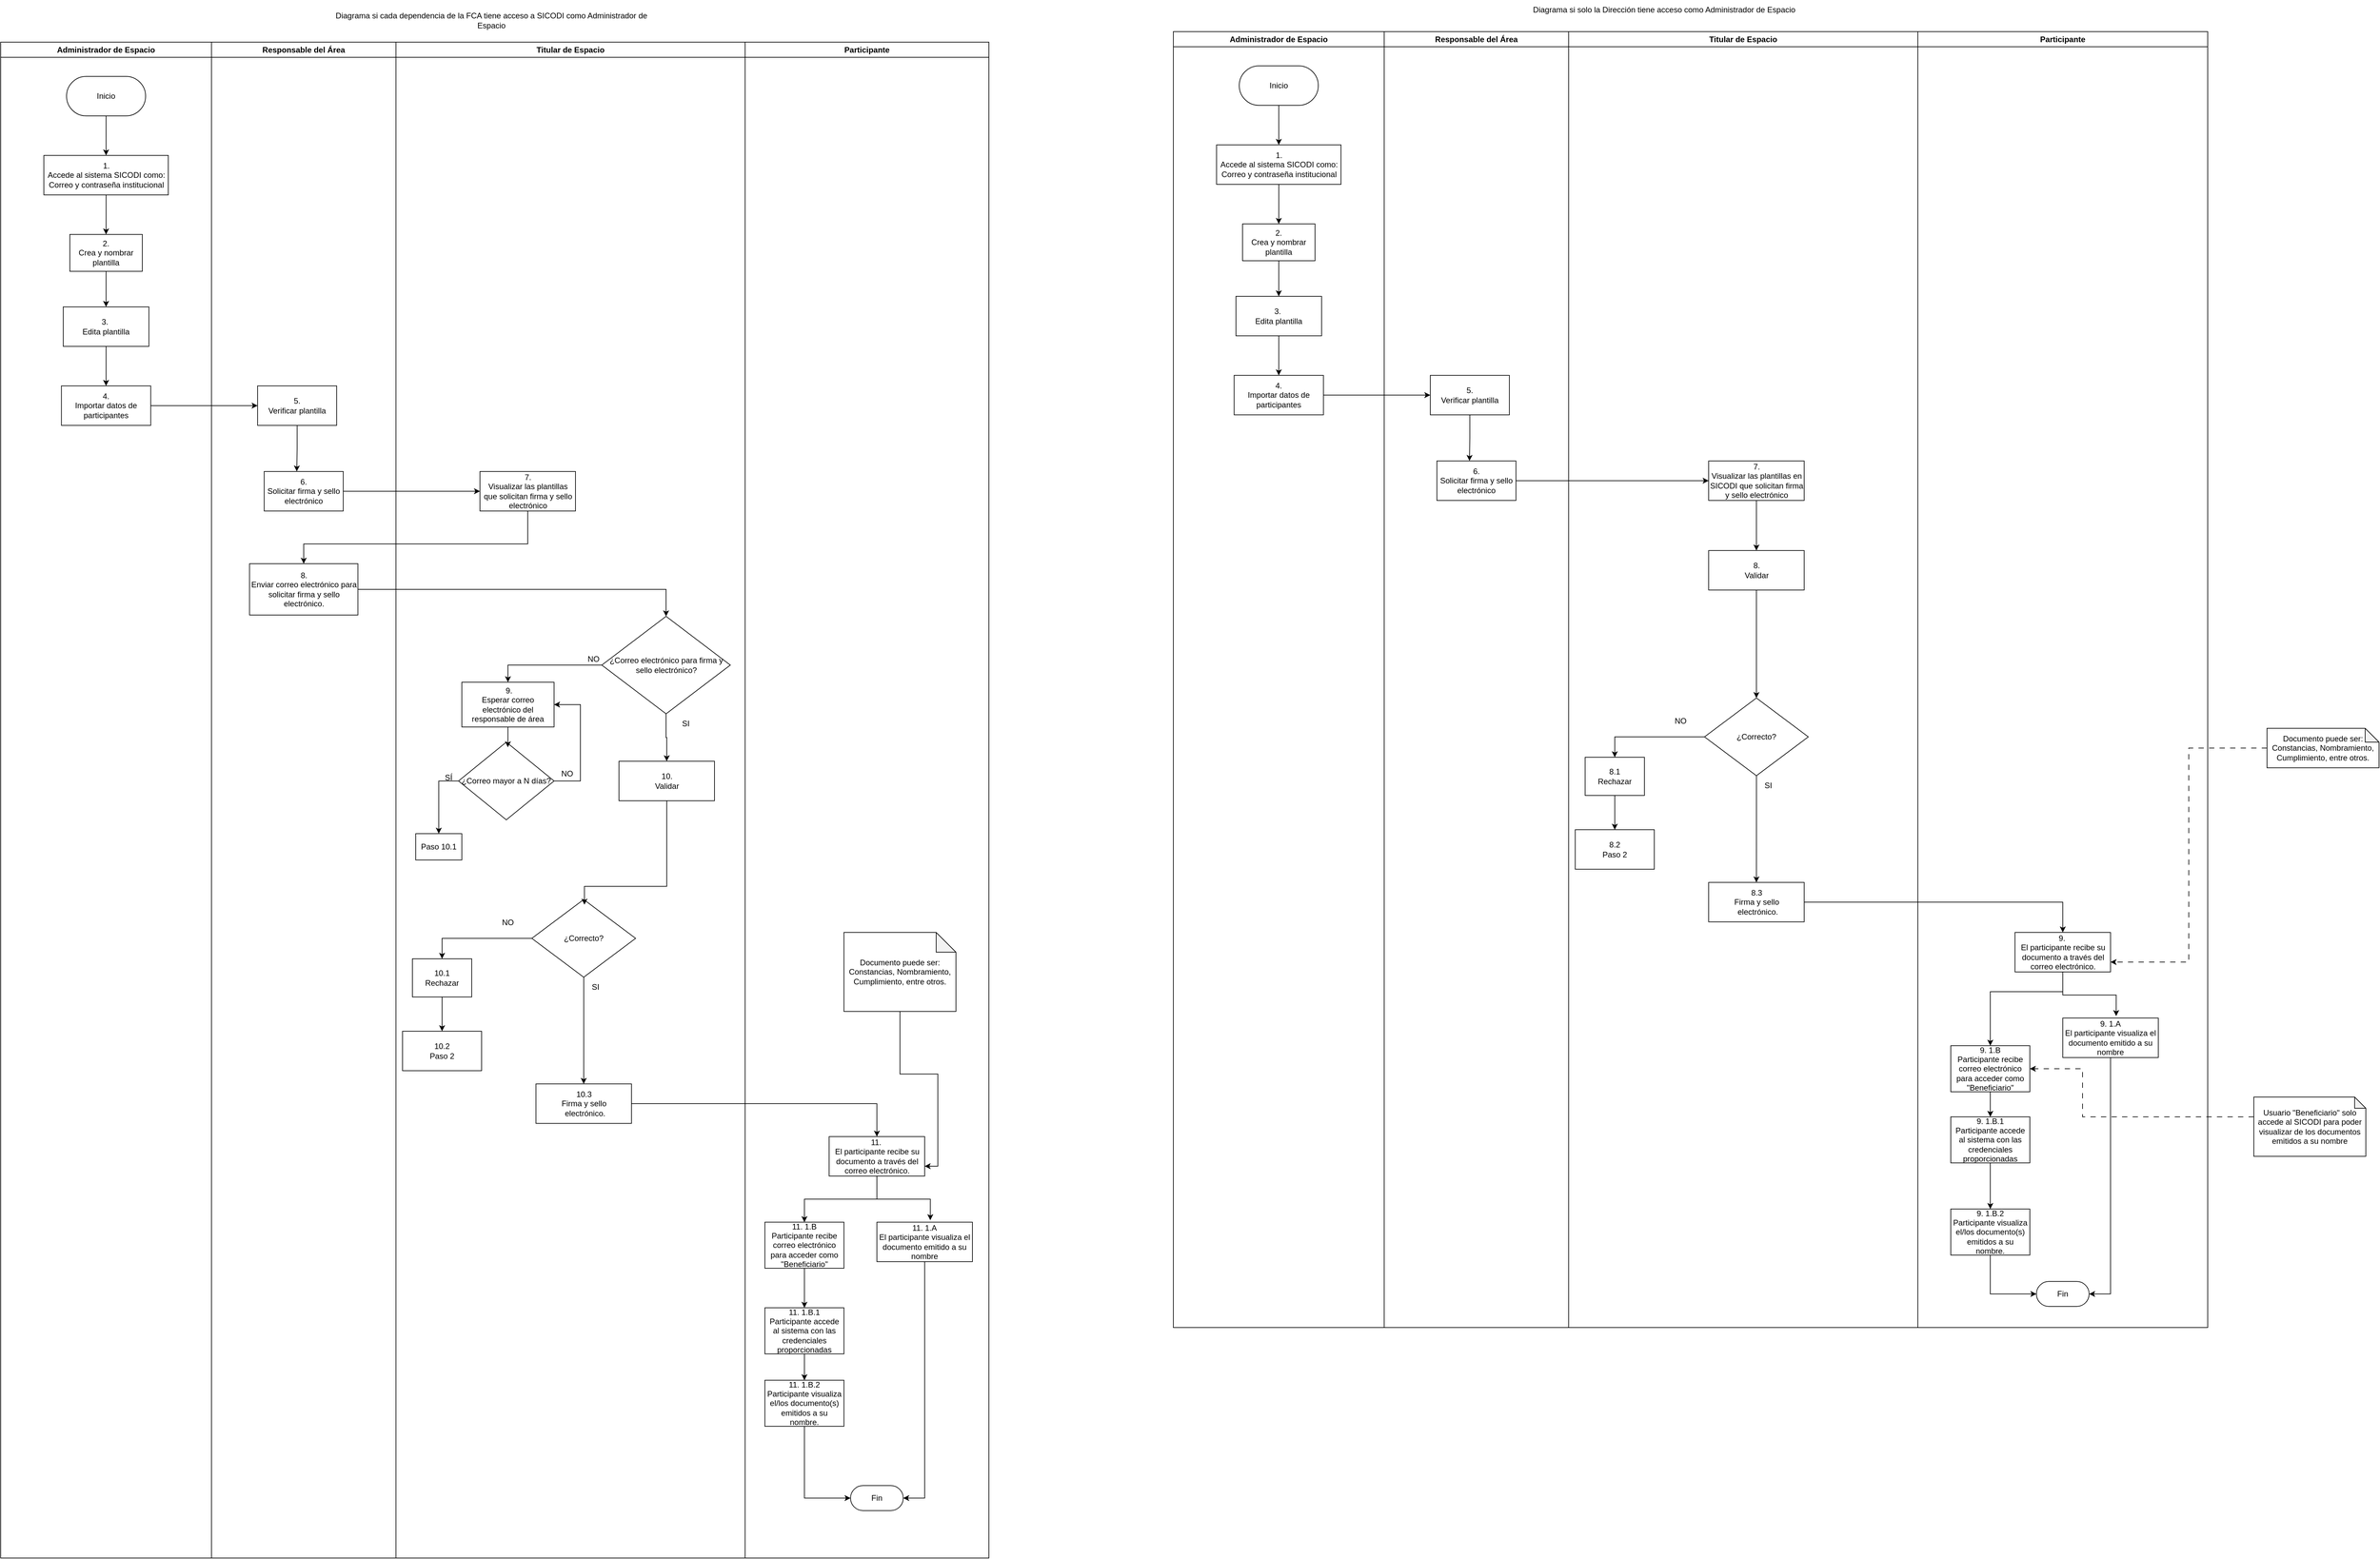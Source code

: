 <mxfile version="26.0.5">
  <diagram name="Page-1" id="e7e014a7-5840-1c2e-5031-d8a46d1fe8dd">
    <mxGraphModel dx="968" dy="531" grid="1" gridSize="10" guides="1" tooltips="1" connect="1" arrows="1" fold="1" page="1" pageScale="1" pageWidth="1169" pageHeight="826" background="none" math="0" shadow="0">
      <root>
        <mxCell id="0" />
        <mxCell id="1" parent="0" />
        <mxCell id="2" value="Administrador de Espacio" style="swimlane;whiteSpace=wrap" parent="1" vertex="1">
          <mxGeometry y="128" width="320" height="2302" as="geometry" />
        </mxCell>
        <mxCell id="5J1f-jiPpOXVaAHq2X4_-67" style="edgeStyle=orthogonalEdgeStyle;rounded=0;orthogonalLoop=1;jettySize=auto;html=1;" parent="2" source="fzZ7-fXXEc63i02S0-_m-42" target="fzZ7-fXXEc63i02S0-_m-44" edge="1">
          <mxGeometry relative="1" as="geometry" />
        </mxCell>
        <mxCell id="fzZ7-fXXEc63i02S0-_m-42" value="Inicio" style="rounded=1;whiteSpace=wrap;html=1;arcSize=50;" parent="2" vertex="1">
          <mxGeometry x="100.01" y="52" width="120" height="60" as="geometry" />
        </mxCell>
        <mxCell id="5J1f-jiPpOXVaAHq2X4_-68" style="edgeStyle=orthogonalEdgeStyle;rounded=0;orthogonalLoop=1;jettySize=auto;html=1;entryX=0.5;entryY=0;entryDx=0;entryDy=0;" parent="2" source="fzZ7-fXXEc63i02S0-_m-44" target="fzZ7-fXXEc63i02S0-_m-46" edge="1">
          <mxGeometry relative="1" as="geometry" />
        </mxCell>
        <mxCell id="fzZ7-fXXEc63i02S0-_m-44" value="&lt;div align=&quot;center&quot;&gt;1.&lt;br&gt;&lt;/div&gt;&lt;div&gt;Accede al sistema SICODI como: Correo y contraseña institucional&lt;/div&gt;" style="rounded=0;whiteSpace=wrap;html=1;" parent="2" vertex="1">
          <mxGeometry x="65.57" y="172" width="188.87" height="60" as="geometry" />
        </mxCell>
        <mxCell id="5J1f-jiPpOXVaAHq2X4_-69" style="edgeStyle=orthogonalEdgeStyle;rounded=0;orthogonalLoop=1;jettySize=auto;html=1;entryX=0.5;entryY=0;entryDx=0;entryDy=0;" parent="2" source="fzZ7-fXXEc63i02S0-_m-46" target="5J1f-jiPpOXVaAHq2X4_-41" edge="1">
          <mxGeometry relative="1" as="geometry" />
        </mxCell>
        <mxCell id="fzZ7-fXXEc63i02S0-_m-46" value="&lt;div&gt;2.&lt;br&gt;&lt;/div&gt;&lt;div&gt;Crea y nombrar plantilla&lt;br&gt;&lt;/div&gt;" style="rounded=0;whiteSpace=wrap;html=1;" parent="2" vertex="1">
          <mxGeometry x="105.01" y="292" width="110" height="56" as="geometry" />
        </mxCell>
        <mxCell id="5J1f-jiPpOXVaAHq2X4_-70" style="edgeStyle=orthogonalEdgeStyle;rounded=0;orthogonalLoop=1;jettySize=auto;html=1;exitX=0.5;exitY=1;exitDx=0;exitDy=0;entryX=0.5;entryY=0;entryDx=0;entryDy=0;" parent="2" source="5J1f-jiPpOXVaAHq2X4_-41" target="5J1f-jiPpOXVaAHq2X4_-42" edge="1">
          <mxGeometry relative="1" as="geometry" />
        </mxCell>
        <mxCell id="5J1f-jiPpOXVaAHq2X4_-41" value="&lt;div&gt;3.&amp;nbsp;&lt;/div&gt;&lt;div&gt;Edita plantilla&lt;/div&gt;" style="rounded=0;whiteSpace=wrap;html=1;" parent="2" vertex="1">
          <mxGeometry x="95.01" y="402" width="130" height="60" as="geometry" />
        </mxCell>
        <mxCell id="5J1f-jiPpOXVaAHq2X4_-42" value="&lt;div&gt;4.&lt;/div&gt;&lt;div&gt;Importar datos de participantes&lt;br&gt;&lt;/div&gt;" style="rounded=0;whiteSpace=wrap;html=1;" parent="2" vertex="1">
          <mxGeometry x="92.23" y="522" width="135.57" height="60" as="geometry" />
        </mxCell>
        <mxCell id="3" value="Responsable del Área" style="swimlane;whiteSpace=wrap" parent="1" vertex="1">
          <mxGeometry x="320" y="128" width="280" height="2302" as="geometry" />
        </mxCell>
        <mxCell id="5J1f-jiPpOXVaAHq2X4_-43" value="&lt;div&gt;5.&lt;/div&gt;&lt;div&gt;Verificar plantilla&lt;br&gt;&lt;/div&gt;" style="rounded=0;whiteSpace=wrap;html=1;" parent="3" vertex="1">
          <mxGeometry x="70" y="522" width="120" height="60" as="geometry" />
        </mxCell>
        <mxCell id="5J1f-jiPpOXVaAHq2X4_-44" value="&lt;div&gt;6.&lt;/div&gt;&lt;div&gt;Solicitar firma y sello electrónico&lt;br&gt;&lt;/div&gt;" style="rounded=0;whiteSpace=wrap;html=1;" parent="3" vertex="1">
          <mxGeometry x="80" y="652" width="120" height="60" as="geometry" />
        </mxCell>
        <mxCell id="5J1f-jiPpOXVaAHq2X4_-45" value="&lt;div&gt;8.&lt;/div&gt;Enviar correo electrónico para solicitar firma y sello electrónico." style="rounded=0;whiteSpace=wrap;html=1;" parent="3" vertex="1">
          <mxGeometry x="57.75" y="792" width="164.5" height="78" as="geometry" />
        </mxCell>
        <mxCell id="5J1f-jiPpOXVaAHq2X4_-72" style="edgeStyle=orthogonalEdgeStyle;rounded=0;orthogonalLoop=1;jettySize=auto;html=1;entryX=0.412;entryY=-0.002;entryDx=0;entryDy=0;entryPerimeter=0;" parent="3" source="5J1f-jiPpOXVaAHq2X4_-43" target="5J1f-jiPpOXVaAHq2X4_-44" edge="1">
          <mxGeometry relative="1" as="geometry" />
        </mxCell>
        <mxCell id="4" value="Titular de Espacio" style="swimlane;whiteSpace=wrap" parent="1" vertex="1">
          <mxGeometry x="600" y="128" width="530" height="2302" as="geometry" />
        </mxCell>
        <mxCell id="5J1f-jiPpOXVaAHq2X4_-46" value="&lt;div&gt;7.&lt;/div&gt;&lt;div&gt;Visualizar las plantillas que solicitan firma y sello electrónico&lt;br&gt;&lt;/div&gt;" style="rounded=0;whiteSpace=wrap;html=1;" parent="4" vertex="1">
          <mxGeometry x="127.5" y="652" width="145" height="60" as="geometry" />
        </mxCell>
        <mxCell id="5J1f-jiPpOXVaAHq2X4_-49" style="edgeStyle=orthogonalEdgeStyle;rounded=0;orthogonalLoop=1;jettySize=auto;html=1;entryX=0.5;entryY=0;entryDx=0;entryDy=0;" parent="4" source="5J1f-jiPpOXVaAHq2X4_-47" target="5J1f-jiPpOXVaAHq2X4_-48" edge="1">
          <mxGeometry relative="1" as="geometry" />
        </mxCell>
        <mxCell id="5J1f-jiPpOXVaAHq2X4_-50" style="edgeStyle=orthogonalEdgeStyle;rounded=0;orthogonalLoop=1;jettySize=auto;html=1;entryX=0.5;entryY=0;entryDx=0;entryDy=0;" parent="4" source="5J1f-jiPpOXVaAHq2X4_-47" target="5J1f-jiPpOXVaAHq2X4_-51" edge="1">
          <mxGeometry relative="1" as="geometry">
            <mxPoint x="410" y="1082" as="targetPoint" />
          </mxGeometry>
        </mxCell>
        <mxCell id="5J1f-jiPpOXVaAHq2X4_-47" value="¿Correo electrónico para firma y sello electrónico?" style="rhombus;whiteSpace=wrap;html=1;" parent="4" vertex="1">
          <mxGeometry x="312.5" y="872" width="195" height="148" as="geometry" />
        </mxCell>
        <mxCell id="5J1f-jiPpOXVaAHq2X4_-48" value="&lt;div&gt;&amp;nbsp;9.&lt;/div&gt;&lt;div&gt;Esperar correo electrónico del responsable de área&lt;/div&gt;" style="rounded=0;whiteSpace=wrap;html=1;" parent="4" vertex="1">
          <mxGeometry x="100" y="972" width="140" height="68" as="geometry" />
        </mxCell>
        <mxCell id="5J1f-jiPpOXVaAHq2X4_-51" value="10.&lt;br&gt;&lt;div&gt;Validar&lt;/div&gt;" style="rounded=0;whiteSpace=wrap;html=1;" parent="4" vertex="1">
          <mxGeometry x="338.5" y="1092" width="145" height="60" as="geometry" />
        </mxCell>
        <mxCell id="5J1f-jiPpOXVaAHq2X4_-56" style="edgeStyle=orthogonalEdgeStyle;rounded=0;orthogonalLoop=1;jettySize=auto;html=1;entryX=0.5;entryY=0;entryDx=0;entryDy=0;" parent="4" source="5J1f-jiPpOXVaAHq2X4_-52" target="5J1f-jiPpOXVaAHq2X4_-54" edge="1">
          <mxGeometry relative="1" as="geometry" />
        </mxCell>
        <mxCell id="5J1f-jiPpOXVaAHq2X4_-57" style="edgeStyle=orthogonalEdgeStyle;rounded=0;orthogonalLoop=1;jettySize=auto;html=1;" parent="4" source="5J1f-jiPpOXVaAHq2X4_-52" target="5J1f-jiPpOXVaAHq2X4_-53" edge="1">
          <mxGeometry relative="1" as="geometry" />
        </mxCell>
        <mxCell id="5J1f-jiPpOXVaAHq2X4_-52" value="¿Correcto?" style="rhombus;whiteSpace=wrap;html=1;" parent="4" vertex="1">
          <mxGeometry x="206.25" y="1302" width="157.5" height="118" as="geometry" />
        </mxCell>
        <mxCell id="5J1f-jiPpOXVaAHq2X4_-53" value="&lt;div&gt;10.3&lt;/div&gt;&lt;div&gt;Firma y sello&lt;/div&gt;&amp;nbsp;electrónico." style="rounded=0;whiteSpace=wrap;html=1;" parent="4" vertex="1">
          <mxGeometry x="212.5" y="1582" width="145" height="60" as="geometry" />
        </mxCell>
        <mxCell id="5J1f-jiPpOXVaAHq2X4_-58" style="edgeStyle=orthogonalEdgeStyle;rounded=0;orthogonalLoop=1;jettySize=auto;html=1;" parent="4" source="5J1f-jiPpOXVaAHq2X4_-54" target="5J1f-jiPpOXVaAHq2X4_-55" edge="1">
          <mxGeometry relative="1" as="geometry" />
        </mxCell>
        <mxCell id="5J1f-jiPpOXVaAHq2X4_-54" value="&lt;div&gt;10.1&lt;br&gt;&lt;/div&gt;&lt;div&gt;Rechazar&lt;/div&gt;" style="rounded=0;whiteSpace=wrap;html=1;" parent="4" vertex="1">
          <mxGeometry x="25" y="1392" width="90" height="58" as="geometry" />
        </mxCell>
        <mxCell id="5J1f-jiPpOXVaAHq2X4_-55" value="10.2&lt;br&gt;&lt;div&gt;Paso 2&lt;/div&gt;" style="rounded=0;whiteSpace=wrap;html=1;" parent="4" vertex="1">
          <mxGeometry x="10" y="1502" width="120" height="60" as="geometry" />
        </mxCell>
        <mxCell id="TSnaIQm4iTl3TKL8E2NF-4" value="NO" style="text;html=1;align=center;verticalAlign=middle;whiteSpace=wrap;rounded=0;" parent="4" vertex="1">
          <mxGeometry x="270" y="922" width="60" height="30" as="geometry" />
        </mxCell>
        <mxCell id="TSnaIQm4iTl3TKL8E2NF-5" value="SI" style="text;html=1;align=center;verticalAlign=middle;whiteSpace=wrap;rounded=0;" parent="4" vertex="1">
          <mxGeometry x="410" y="1020" width="60" height="30" as="geometry" />
        </mxCell>
        <mxCell id="TSnaIQm4iTl3TKL8E2NF-6" value="NO" style="text;html=1;align=center;verticalAlign=middle;whiteSpace=wrap;rounded=0;" parent="4" vertex="1">
          <mxGeometry x="140" y="1322" width="60" height="30" as="geometry" />
        </mxCell>
        <mxCell id="TSnaIQm4iTl3TKL8E2NF-8" value="SI" style="text;html=1;align=center;verticalAlign=middle;whiteSpace=wrap;rounded=0;" parent="4" vertex="1">
          <mxGeometry x="272.5" y="1420" width="60" height="30" as="geometry" />
        </mxCell>
        <mxCell id="4OVdlOTqd-Aykf6GKvNd-38" style="edgeStyle=orthogonalEdgeStyle;rounded=0;orthogonalLoop=1;jettySize=auto;html=1;entryX=0.507;entryY=0.066;entryDx=0;entryDy=0;entryPerimeter=0;" edge="1" parent="4" source="5J1f-jiPpOXVaAHq2X4_-51" target="5J1f-jiPpOXVaAHq2X4_-52">
          <mxGeometry relative="1" as="geometry">
            <Array as="points">
              <mxPoint x="411" y="1282" />
              <mxPoint x="286" y="1282" />
            </Array>
          </mxGeometry>
        </mxCell>
        <mxCell id="4OVdlOTqd-Aykf6GKvNd-47" style="edgeStyle=orthogonalEdgeStyle;rounded=0;orthogonalLoop=1;jettySize=auto;html=1;entryX=0.5;entryY=0;entryDx=0;entryDy=0;exitX=0;exitY=0.5;exitDx=0;exitDy=0;" edge="1" parent="4" source="4OVdlOTqd-Aykf6GKvNd-39" target="4OVdlOTqd-Aykf6GKvNd-41">
          <mxGeometry relative="1" as="geometry" />
        </mxCell>
        <mxCell id="4OVdlOTqd-Aykf6GKvNd-39" value="¿Correo mayor a N días?" style="rhombus;whiteSpace=wrap;html=1;" vertex="1" parent="4">
          <mxGeometry x="95" y="1063" width="145" height="118" as="geometry" />
        </mxCell>
        <mxCell id="4OVdlOTqd-Aykf6GKvNd-40" style="edgeStyle=orthogonalEdgeStyle;rounded=0;orthogonalLoop=1;jettySize=auto;html=1;entryX=0.516;entryY=0.066;entryDx=0;entryDy=0;entryPerimeter=0;" edge="1" parent="4" source="5J1f-jiPpOXVaAHq2X4_-48" target="4OVdlOTqd-Aykf6GKvNd-39">
          <mxGeometry relative="1" as="geometry" />
        </mxCell>
        <mxCell id="4OVdlOTqd-Aykf6GKvNd-41" value="Paso 10.1" style="rounded=0;whiteSpace=wrap;html=1;" vertex="1" parent="4">
          <mxGeometry x="30" y="1202" width="70" height="40" as="geometry" />
        </mxCell>
        <mxCell id="4OVdlOTqd-Aykf6GKvNd-49" value="NO" style="text;html=1;align=center;verticalAlign=middle;whiteSpace=wrap;rounded=0;" vertex="1" parent="4">
          <mxGeometry x="230" y="1096" width="60" height="30" as="geometry" />
        </mxCell>
        <mxCell id="4OVdlOTqd-Aykf6GKvNd-51" value="" style="endArrow=classic;html=1;rounded=0;exitX=1;exitY=0.5;exitDx=0;exitDy=0;entryX=1;entryY=0.5;entryDx=0;entryDy=0;" edge="1" parent="4" source="4OVdlOTqd-Aykf6GKvNd-39" target="5J1f-jiPpOXVaAHq2X4_-48">
          <mxGeometry width="50" height="50" relative="1" as="geometry">
            <mxPoint x="250" y="1122" as="sourcePoint" />
            <mxPoint x="280" y="1012" as="targetPoint" />
            <Array as="points">
              <mxPoint x="280" y="1122" />
              <mxPoint x="280" y="1006" />
            </Array>
          </mxGeometry>
        </mxCell>
        <mxCell id="5J1f-jiPpOXVaAHq2X4_-62" style="edgeStyle=orthogonalEdgeStyle;rounded=0;orthogonalLoop=1;jettySize=auto;html=1;" parent="1" source="5J1f-jiPpOXVaAHq2X4_-44" target="5J1f-jiPpOXVaAHq2X4_-46" edge="1">
          <mxGeometry relative="1" as="geometry" />
        </mxCell>
        <mxCell id="5J1f-jiPpOXVaAHq2X4_-65" value="" style="endArrow=classic;html=1;rounded=0;exitX=0.5;exitY=1;exitDx=0;exitDy=0;entryX=0.5;entryY=0;entryDx=0;entryDy=0;" parent="1" source="5J1f-jiPpOXVaAHq2X4_-46" target="5J1f-jiPpOXVaAHq2X4_-45" edge="1">
          <mxGeometry width="50" height="50" relative="1" as="geometry">
            <mxPoint x="1100" y="1020" as="sourcePoint" />
            <mxPoint x="1150" y="970" as="targetPoint" />
            <Array as="points">
              <mxPoint x="800" y="890" />
              <mxPoint x="460" y="890" />
            </Array>
          </mxGeometry>
        </mxCell>
        <mxCell id="5J1f-jiPpOXVaAHq2X4_-71" style="edgeStyle=orthogonalEdgeStyle;rounded=0;orthogonalLoop=1;jettySize=auto;html=1;entryX=0;entryY=0.5;entryDx=0;entryDy=0;" parent="1" source="5J1f-jiPpOXVaAHq2X4_-42" target="5J1f-jiPpOXVaAHq2X4_-43" edge="1">
          <mxGeometry relative="1" as="geometry" />
        </mxCell>
        <mxCell id="5J1f-jiPpOXVaAHq2X4_-74" style="edgeStyle=orthogonalEdgeStyle;rounded=0;orthogonalLoop=1;jettySize=auto;html=1;entryX=0.5;entryY=0;entryDx=0;entryDy=0;" parent="1" source="5J1f-jiPpOXVaAHq2X4_-45" target="5J1f-jiPpOXVaAHq2X4_-47" edge="1">
          <mxGeometry relative="1" as="geometry" />
        </mxCell>
        <mxCell id="TSnaIQm4iTl3TKL8E2NF-31" value="Participante" style="swimlane;whiteSpace=wrap;html=1;" parent="1" vertex="1">
          <mxGeometry x="1130" y="128" width="370" height="2302" as="geometry" />
        </mxCell>
        <mxCell id="5J1f-jiPpOXVaAHq2X4_-76" value="Fin" style="rounded=1;whiteSpace=wrap;html=1;arcSize=50;" parent="TSnaIQm4iTl3TKL8E2NF-31" vertex="1">
          <mxGeometry x="160" y="2192" width="80" height="38" as="geometry" />
        </mxCell>
        <mxCell id="4OVdlOTqd-Aykf6GKvNd-8" style="edgeStyle=orthogonalEdgeStyle;rounded=0;orthogonalLoop=1;jettySize=auto;html=1;entryX=0.5;entryY=0;entryDx=0;entryDy=0;" edge="1" parent="TSnaIQm4iTl3TKL8E2NF-31" source="TSnaIQm4iTl3TKL8E2NF-32" target="4OVdlOTqd-Aykf6GKvNd-4">
          <mxGeometry relative="1" as="geometry" />
        </mxCell>
        <mxCell id="TSnaIQm4iTl3TKL8E2NF-32" value="&lt;div&gt;11.&amp;nbsp;&lt;/div&gt;&lt;div&gt;El participante recibe su documento a través del correo electrónico. &lt;/div&gt;" style="rounded=0;whiteSpace=wrap;html=1;" parent="TSnaIQm4iTl3TKL8E2NF-31" vertex="1">
          <mxGeometry x="127.5" y="1662" width="145" height="60" as="geometry" />
        </mxCell>
        <mxCell id="gqnUmsEZRy-foJ-LfT6I-5" style="edgeStyle=orthogonalEdgeStyle;rounded=0;orthogonalLoop=1;jettySize=auto;html=1;entryX=1;entryY=0.75;entryDx=0;entryDy=0;" parent="TSnaIQm4iTl3TKL8E2NF-31" source="TSnaIQm4iTl3TKL8E2NF-33" target="TSnaIQm4iTl3TKL8E2NF-32" edge="1">
          <mxGeometry relative="1" as="geometry" />
        </mxCell>
        <mxCell id="TSnaIQm4iTl3TKL8E2NF-33" value="Documento puede ser: Constancias, Nombramiento, Cumplimiento, entre otros." style="shape=note;whiteSpace=wrap;html=1;backgroundOutline=1;darkOpacity=0.05;" parent="TSnaIQm4iTl3TKL8E2NF-31" vertex="1">
          <mxGeometry x="150" y="1352" width="170" height="120" as="geometry" />
        </mxCell>
        <mxCell id="4OVdlOTqd-Aykf6GKvNd-7" style="edgeStyle=orthogonalEdgeStyle;rounded=0;orthogonalLoop=1;jettySize=auto;html=1;entryX=1;entryY=0.5;entryDx=0;entryDy=0;" edge="1" parent="TSnaIQm4iTl3TKL8E2NF-31" source="4OVdlOTqd-Aykf6GKvNd-5" target="5J1f-jiPpOXVaAHq2X4_-76">
          <mxGeometry relative="1" as="geometry" />
        </mxCell>
        <mxCell id="4OVdlOTqd-Aykf6GKvNd-5" value="&lt;div&gt;11. 1.A&lt;br&gt;&lt;/div&gt;&lt;div&gt;El participante visualiza el documento emitido a su nombre&lt;br&gt;&lt;/div&gt;" style="rounded=0;whiteSpace=wrap;html=1;" vertex="1" parent="TSnaIQm4iTl3TKL8E2NF-31">
          <mxGeometry x="200" y="1792" width="145" height="60" as="geometry" />
        </mxCell>
        <mxCell id="4OVdlOTqd-Aykf6GKvNd-6" style="edgeStyle=orthogonalEdgeStyle;rounded=0;orthogonalLoop=1;jettySize=auto;html=1;entryX=0.559;entryY=-0.05;entryDx=0;entryDy=0;entryPerimeter=0;" edge="1" parent="TSnaIQm4iTl3TKL8E2NF-31" source="TSnaIQm4iTl3TKL8E2NF-32" target="4OVdlOTqd-Aykf6GKvNd-5">
          <mxGeometry relative="1" as="geometry" />
        </mxCell>
        <mxCell id="4OVdlOTqd-Aykf6GKvNd-20" style="edgeStyle=orthogonalEdgeStyle;rounded=0;orthogonalLoop=1;jettySize=auto;html=1;entryX=0.5;entryY=0;entryDx=0;entryDy=0;" edge="1" parent="TSnaIQm4iTl3TKL8E2NF-31" source="4OVdlOTqd-Aykf6GKvNd-4" target="4OVdlOTqd-Aykf6GKvNd-19">
          <mxGeometry relative="1" as="geometry" />
        </mxCell>
        <mxCell id="4OVdlOTqd-Aykf6GKvNd-4" value="&lt;div&gt;11. 1.B&lt;br&gt;&lt;/div&gt;&lt;div&gt;Participante recibe correo electrónico para acceder como &quot;Beneficiario&quot;&lt;br&gt;&lt;/div&gt;" style="rounded=0;whiteSpace=wrap;html=1;" vertex="1" parent="TSnaIQm4iTl3TKL8E2NF-31">
          <mxGeometry x="30" y="1792" width="120" height="70" as="geometry" />
        </mxCell>
        <mxCell id="4OVdlOTqd-Aykf6GKvNd-36" style="edgeStyle=orthogonalEdgeStyle;rounded=0;orthogonalLoop=1;jettySize=auto;html=1;" edge="1" parent="TSnaIQm4iTl3TKL8E2NF-31" source="4OVdlOTqd-Aykf6GKvNd-19" target="4OVdlOTqd-Aykf6GKvNd-33">
          <mxGeometry relative="1" as="geometry" />
        </mxCell>
        <mxCell id="4OVdlOTqd-Aykf6GKvNd-19" value="&lt;div&gt;11. 1.B.1&lt;br&gt;&lt;/div&gt;&lt;div&gt;Participante accede al sistema con las credenciales proporcionadas&lt;br&gt;&lt;/div&gt;" style="rounded=0;whiteSpace=wrap;html=1;" vertex="1" parent="TSnaIQm4iTl3TKL8E2NF-31">
          <mxGeometry x="30" y="1922" width="120" height="70" as="geometry" />
        </mxCell>
        <mxCell id="4OVdlOTqd-Aykf6GKvNd-37" style="edgeStyle=orthogonalEdgeStyle;rounded=0;orthogonalLoop=1;jettySize=auto;html=1;entryX=0;entryY=0.5;entryDx=0;entryDy=0;exitX=0.5;exitY=1;exitDx=0;exitDy=0;" edge="1" parent="TSnaIQm4iTl3TKL8E2NF-31" source="4OVdlOTqd-Aykf6GKvNd-33" target="5J1f-jiPpOXVaAHq2X4_-76">
          <mxGeometry relative="1" as="geometry" />
        </mxCell>
        <mxCell id="4OVdlOTqd-Aykf6GKvNd-33" value="&lt;div&gt;11. 1.B.2&lt;br&gt;&lt;/div&gt;&lt;div&gt;Participante visualiza el/los documento(s) emitidos a su nombre.&lt;br&gt;&lt;/div&gt;" style="rounded=0;whiteSpace=wrap;html=1;" vertex="1" parent="TSnaIQm4iTl3TKL8E2NF-31">
          <mxGeometry x="30" y="2032" width="120" height="70" as="geometry" />
        </mxCell>
        <mxCell id="TSnaIQm4iTl3TKL8E2NF-34" style="edgeStyle=orthogonalEdgeStyle;rounded=0;orthogonalLoop=1;jettySize=auto;html=1;" parent="1" source="5J1f-jiPpOXVaAHq2X4_-53" target="TSnaIQm4iTl3TKL8E2NF-32" edge="1">
          <mxGeometry relative="1" as="geometry" />
        </mxCell>
        <mxCell id="4OVdlOTqd-Aykf6GKvNd-52" value="SÍ" style="text;html=1;align=center;verticalAlign=middle;whiteSpace=wrap;rounded=0;" vertex="1" parent="1">
          <mxGeometry x="650" y="1230" width="60" height="30" as="geometry" />
        </mxCell>
        <mxCell id="4OVdlOTqd-Aykf6GKvNd-54" value="Diagrama si cada dependencia de la FCA tiene acceso a SICODI como Administrador de Espacio" style="text;html=1;align=center;verticalAlign=middle;whiteSpace=wrap;rounded=0;" vertex="1" parent="1">
          <mxGeometry x="490" y="80" width="510" height="30" as="geometry" />
        </mxCell>
        <mxCell id="4OVdlOTqd-Aykf6GKvNd-55" value="Administrador de Espacio" style="swimlane;whiteSpace=wrap" vertex="1" parent="1">
          <mxGeometry x="1780" y="112" width="320" height="1968" as="geometry" />
        </mxCell>
        <mxCell id="4OVdlOTqd-Aykf6GKvNd-56" style="edgeStyle=orthogonalEdgeStyle;rounded=0;orthogonalLoop=1;jettySize=auto;html=1;" edge="1" parent="4OVdlOTqd-Aykf6GKvNd-55" source="4OVdlOTqd-Aykf6GKvNd-57" target="4OVdlOTqd-Aykf6GKvNd-59">
          <mxGeometry relative="1" as="geometry" />
        </mxCell>
        <mxCell id="4OVdlOTqd-Aykf6GKvNd-57" value="Inicio" style="rounded=1;whiteSpace=wrap;html=1;arcSize=50;" vertex="1" parent="4OVdlOTqd-Aykf6GKvNd-55">
          <mxGeometry x="100.01" y="52" width="120" height="60" as="geometry" />
        </mxCell>
        <mxCell id="4OVdlOTqd-Aykf6GKvNd-58" style="edgeStyle=orthogonalEdgeStyle;rounded=0;orthogonalLoop=1;jettySize=auto;html=1;entryX=0.5;entryY=0;entryDx=0;entryDy=0;" edge="1" parent="4OVdlOTqd-Aykf6GKvNd-55" source="4OVdlOTqd-Aykf6GKvNd-59" target="4OVdlOTqd-Aykf6GKvNd-61">
          <mxGeometry relative="1" as="geometry" />
        </mxCell>
        <mxCell id="4OVdlOTqd-Aykf6GKvNd-59" value="&lt;div align=&quot;center&quot;&gt;1.&lt;br&gt;&lt;/div&gt;&lt;div&gt;Accede al sistema SICODI como: Correo y contraseña institucional&lt;/div&gt;" style="rounded=0;whiteSpace=wrap;html=1;" vertex="1" parent="4OVdlOTqd-Aykf6GKvNd-55">
          <mxGeometry x="65.57" y="172" width="188.87" height="60" as="geometry" />
        </mxCell>
        <mxCell id="4OVdlOTqd-Aykf6GKvNd-60" style="edgeStyle=orthogonalEdgeStyle;rounded=0;orthogonalLoop=1;jettySize=auto;html=1;entryX=0.5;entryY=0;entryDx=0;entryDy=0;" edge="1" parent="4OVdlOTqd-Aykf6GKvNd-55" source="4OVdlOTqd-Aykf6GKvNd-61" target="4OVdlOTqd-Aykf6GKvNd-63">
          <mxGeometry relative="1" as="geometry" />
        </mxCell>
        <mxCell id="4OVdlOTqd-Aykf6GKvNd-61" value="&lt;div&gt;2.&lt;br&gt;&lt;/div&gt;&lt;div&gt;Crea y nombrar plantilla&lt;br&gt;&lt;/div&gt;" style="rounded=0;whiteSpace=wrap;html=1;" vertex="1" parent="4OVdlOTqd-Aykf6GKvNd-55">
          <mxGeometry x="105.01" y="292" width="110" height="56" as="geometry" />
        </mxCell>
        <mxCell id="4OVdlOTqd-Aykf6GKvNd-62" style="edgeStyle=orthogonalEdgeStyle;rounded=0;orthogonalLoop=1;jettySize=auto;html=1;exitX=0.5;exitY=1;exitDx=0;exitDy=0;entryX=0.5;entryY=0;entryDx=0;entryDy=0;" edge="1" parent="4OVdlOTqd-Aykf6GKvNd-55" source="4OVdlOTqd-Aykf6GKvNd-63" target="4OVdlOTqd-Aykf6GKvNd-64">
          <mxGeometry relative="1" as="geometry" />
        </mxCell>
        <mxCell id="4OVdlOTqd-Aykf6GKvNd-63" value="&lt;div&gt;3.&amp;nbsp;&lt;/div&gt;&lt;div&gt;Edita plantilla&lt;/div&gt;" style="rounded=0;whiteSpace=wrap;html=1;" vertex="1" parent="4OVdlOTqd-Aykf6GKvNd-55">
          <mxGeometry x="95.01" y="402" width="130" height="60" as="geometry" />
        </mxCell>
        <mxCell id="4OVdlOTqd-Aykf6GKvNd-64" value="&lt;div&gt;4.&lt;/div&gt;&lt;div&gt;Importar datos de participantes&lt;br&gt;&lt;/div&gt;" style="rounded=0;whiteSpace=wrap;html=1;" vertex="1" parent="4OVdlOTqd-Aykf6GKvNd-55">
          <mxGeometry x="92.23" y="522" width="135.57" height="60" as="geometry" />
        </mxCell>
        <mxCell id="4OVdlOTqd-Aykf6GKvNd-65" value="Responsable del Área" style="swimlane;whiteSpace=wrap" vertex="1" parent="1">
          <mxGeometry x="2100" y="112" width="280" height="1968" as="geometry" />
        </mxCell>
        <mxCell id="4OVdlOTqd-Aykf6GKvNd-66" value="&lt;div&gt;5.&lt;/div&gt;&lt;div&gt;Verificar plantilla&lt;br&gt;&lt;/div&gt;" style="rounded=0;whiteSpace=wrap;html=1;" vertex="1" parent="4OVdlOTqd-Aykf6GKvNd-65">
          <mxGeometry x="70" y="522" width="120" height="60" as="geometry" />
        </mxCell>
        <mxCell id="4OVdlOTqd-Aykf6GKvNd-67" value="&lt;div&gt;6.&lt;/div&gt;&lt;div&gt;Solicitar firma y sello electrónico&lt;br&gt;&lt;/div&gt;" style="rounded=0;whiteSpace=wrap;html=1;" vertex="1" parent="4OVdlOTqd-Aykf6GKvNd-65">
          <mxGeometry x="80" y="652" width="120" height="60" as="geometry" />
        </mxCell>
        <mxCell id="4OVdlOTqd-Aykf6GKvNd-69" style="edgeStyle=orthogonalEdgeStyle;rounded=0;orthogonalLoop=1;jettySize=auto;html=1;entryX=0.412;entryY=-0.002;entryDx=0;entryDy=0;entryPerimeter=0;" edge="1" parent="4OVdlOTqd-Aykf6GKvNd-65" source="4OVdlOTqd-Aykf6GKvNd-66" target="4OVdlOTqd-Aykf6GKvNd-67">
          <mxGeometry relative="1" as="geometry" />
        </mxCell>
        <mxCell id="4OVdlOTqd-Aykf6GKvNd-70" value="Titular de Espacio" style="swimlane;whiteSpace=wrap" vertex="1" parent="1">
          <mxGeometry x="2380" y="112" width="530" height="1968" as="geometry" />
        </mxCell>
        <mxCell id="4OVdlOTqd-Aykf6GKvNd-118" style="edgeStyle=orthogonalEdgeStyle;rounded=0;orthogonalLoop=1;jettySize=auto;html=1;" edge="1" parent="4OVdlOTqd-Aykf6GKvNd-70" source="4OVdlOTqd-Aykf6GKvNd-71" target="4OVdlOTqd-Aykf6GKvNd-76">
          <mxGeometry relative="1" as="geometry" />
        </mxCell>
        <mxCell id="4OVdlOTqd-Aykf6GKvNd-71" value="&lt;div&gt;7.&lt;/div&gt;&lt;div&gt;Visualizar las plantillas en SICODI que solicitan firma y sello electrónico&lt;br&gt;&lt;/div&gt;" style="rounded=0;whiteSpace=wrap;html=1;" vertex="1" parent="4OVdlOTqd-Aykf6GKvNd-70">
          <mxGeometry x="212.5" y="652" width="145" height="60" as="geometry" />
        </mxCell>
        <mxCell id="4OVdlOTqd-Aykf6GKvNd-117" style="edgeStyle=orthogonalEdgeStyle;rounded=0;orthogonalLoop=1;jettySize=auto;html=1;entryX=0.5;entryY=0;entryDx=0;entryDy=0;" edge="1" parent="4OVdlOTqd-Aykf6GKvNd-70" source="4OVdlOTqd-Aykf6GKvNd-76" target="4OVdlOTqd-Aykf6GKvNd-79">
          <mxGeometry relative="1" as="geometry" />
        </mxCell>
        <mxCell id="4OVdlOTqd-Aykf6GKvNd-76" value="8.&lt;br&gt;&lt;div&gt;Validar&lt;/div&gt;" style="rounded=0;whiteSpace=wrap;html=1;" vertex="1" parent="4OVdlOTqd-Aykf6GKvNd-70">
          <mxGeometry x="212.5" y="788" width="145" height="60" as="geometry" />
        </mxCell>
        <mxCell id="4OVdlOTqd-Aykf6GKvNd-77" style="edgeStyle=orthogonalEdgeStyle;rounded=0;orthogonalLoop=1;jettySize=auto;html=1;entryX=0.5;entryY=0;entryDx=0;entryDy=0;" edge="1" parent="4OVdlOTqd-Aykf6GKvNd-70" source="4OVdlOTqd-Aykf6GKvNd-79" target="4OVdlOTqd-Aykf6GKvNd-82">
          <mxGeometry relative="1" as="geometry" />
        </mxCell>
        <mxCell id="4OVdlOTqd-Aykf6GKvNd-78" style="edgeStyle=orthogonalEdgeStyle;rounded=0;orthogonalLoop=1;jettySize=auto;html=1;" edge="1" parent="4OVdlOTqd-Aykf6GKvNd-70" source="4OVdlOTqd-Aykf6GKvNd-79" target="4OVdlOTqd-Aykf6GKvNd-80">
          <mxGeometry relative="1" as="geometry" />
        </mxCell>
        <mxCell id="4OVdlOTqd-Aykf6GKvNd-79" value="¿Correcto?" style="rhombus;whiteSpace=wrap;html=1;" vertex="1" parent="4OVdlOTqd-Aykf6GKvNd-70">
          <mxGeometry x="206.25" y="1012" width="157.5" height="118" as="geometry" />
        </mxCell>
        <mxCell id="4OVdlOTqd-Aykf6GKvNd-80" value="&lt;div&gt;8.3&lt;/div&gt;&lt;div&gt;Firma y sello&lt;/div&gt;&amp;nbsp;electrónico." style="rounded=0;whiteSpace=wrap;html=1;" vertex="1" parent="4OVdlOTqd-Aykf6GKvNd-70">
          <mxGeometry x="212.5" y="1292" width="145" height="60" as="geometry" />
        </mxCell>
        <mxCell id="4OVdlOTqd-Aykf6GKvNd-81" style="edgeStyle=orthogonalEdgeStyle;rounded=0;orthogonalLoop=1;jettySize=auto;html=1;" edge="1" parent="4OVdlOTqd-Aykf6GKvNd-70" source="4OVdlOTqd-Aykf6GKvNd-82" target="4OVdlOTqd-Aykf6GKvNd-83">
          <mxGeometry relative="1" as="geometry" />
        </mxCell>
        <mxCell id="4OVdlOTqd-Aykf6GKvNd-82" value="&lt;div&gt;8.1&lt;br&gt;&lt;/div&gt;&lt;div&gt;Rechazar&lt;/div&gt;" style="rounded=0;whiteSpace=wrap;html=1;" vertex="1" parent="4OVdlOTqd-Aykf6GKvNd-70">
          <mxGeometry x="25" y="1102" width="90" height="58" as="geometry" />
        </mxCell>
        <mxCell id="4OVdlOTqd-Aykf6GKvNd-83" value="8.2&lt;br&gt;&lt;div&gt;Paso 2&lt;/div&gt;" style="rounded=0;whiteSpace=wrap;html=1;" vertex="1" parent="4OVdlOTqd-Aykf6GKvNd-70">
          <mxGeometry x="10" y="1212" width="120" height="60" as="geometry" />
        </mxCell>
        <mxCell id="4OVdlOTqd-Aykf6GKvNd-86" value="NO" style="text;html=1;align=center;verticalAlign=middle;whiteSpace=wrap;rounded=0;" vertex="1" parent="4OVdlOTqd-Aykf6GKvNd-70">
          <mxGeometry x="140" y="1032" width="60" height="30" as="geometry" />
        </mxCell>
        <mxCell id="4OVdlOTqd-Aykf6GKvNd-87" value="SI" style="text;html=1;align=center;verticalAlign=middle;whiteSpace=wrap;rounded=0;" vertex="1" parent="4OVdlOTqd-Aykf6GKvNd-70">
          <mxGeometry x="272.5" y="1130" width="60" height="30" as="geometry" />
        </mxCell>
        <mxCell id="4OVdlOTqd-Aykf6GKvNd-95" style="edgeStyle=orthogonalEdgeStyle;rounded=0;orthogonalLoop=1;jettySize=auto;html=1;" edge="1" parent="1" source="4OVdlOTqd-Aykf6GKvNd-67" target="4OVdlOTqd-Aykf6GKvNd-71">
          <mxGeometry relative="1" as="geometry" />
        </mxCell>
        <mxCell id="4OVdlOTqd-Aykf6GKvNd-97" style="edgeStyle=orthogonalEdgeStyle;rounded=0;orthogonalLoop=1;jettySize=auto;html=1;entryX=0;entryY=0.5;entryDx=0;entryDy=0;" edge="1" parent="1" source="4OVdlOTqd-Aykf6GKvNd-64" target="4OVdlOTqd-Aykf6GKvNd-66">
          <mxGeometry relative="1" as="geometry" />
        </mxCell>
        <mxCell id="4OVdlOTqd-Aykf6GKvNd-99" value="Participante" style="swimlane;whiteSpace=wrap;html=1;" vertex="1" parent="1">
          <mxGeometry x="2910" y="112" width="440" height="1968" as="geometry" />
        </mxCell>
        <mxCell id="4OVdlOTqd-Aykf6GKvNd-100" value="Fin" style="rounded=1;whiteSpace=wrap;html=1;arcSize=50;" vertex="1" parent="4OVdlOTqd-Aykf6GKvNd-99">
          <mxGeometry x="180" y="1898" width="80" height="38" as="geometry" />
        </mxCell>
        <mxCell id="4OVdlOTqd-Aykf6GKvNd-101" style="edgeStyle=orthogonalEdgeStyle;rounded=0;orthogonalLoop=1;jettySize=auto;html=1;entryX=0.5;entryY=0;entryDx=0;entryDy=0;" edge="1" parent="4OVdlOTqd-Aykf6GKvNd-99" source="4OVdlOTqd-Aykf6GKvNd-102" target="4OVdlOTqd-Aykf6GKvNd-109">
          <mxGeometry relative="1" as="geometry">
            <Array as="points">
              <mxPoint x="220" y="1458" />
              <mxPoint x="110" y="1458" />
            </Array>
          </mxGeometry>
        </mxCell>
        <mxCell id="4OVdlOTqd-Aykf6GKvNd-102" value="&lt;div&gt;9.&amp;nbsp;&lt;/div&gt;&lt;div&gt;El participante recibe su documento a través del correo electrónico. &lt;/div&gt;" style="rounded=0;whiteSpace=wrap;html=1;" vertex="1" parent="4OVdlOTqd-Aykf6GKvNd-99">
          <mxGeometry x="147.5" y="1368" width="145" height="60" as="geometry" />
        </mxCell>
        <mxCell id="4OVdlOTqd-Aykf6GKvNd-105" style="edgeStyle=orthogonalEdgeStyle;rounded=0;orthogonalLoop=1;jettySize=auto;html=1;entryX=1;entryY=0.5;entryDx=0;entryDy=0;" edge="1" parent="4OVdlOTqd-Aykf6GKvNd-99" source="4OVdlOTqd-Aykf6GKvNd-106" target="4OVdlOTqd-Aykf6GKvNd-100">
          <mxGeometry relative="1" as="geometry" />
        </mxCell>
        <mxCell id="4OVdlOTqd-Aykf6GKvNd-106" value="&lt;div&gt;9. 1.A&lt;br&gt;&lt;/div&gt;&lt;div&gt;El participante visualiza el documento emitido a su nombre&lt;br&gt;&lt;/div&gt;" style="rounded=0;whiteSpace=wrap;html=1;" vertex="1" parent="4OVdlOTqd-Aykf6GKvNd-99">
          <mxGeometry x="220" y="1498" width="145" height="60" as="geometry" />
        </mxCell>
        <mxCell id="4OVdlOTqd-Aykf6GKvNd-107" style="edgeStyle=orthogonalEdgeStyle;rounded=0;orthogonalLoop=1;jettySize=auto;html=1;entryX=0.559;entryY=-0.05;entryDx=0;entryDy=0;entryPerimeter=0;" edge="1" parent="4OVdlOTqd-Aykf6GKvNd-99" source="4OVdlOTqd-Aykf6GKvNd-102" target="4OVdlOTqd-Aykf6GKvNd-106">
          <mxGeometry relative="1" as="geometry" />
        </mxCell>
        <mxCell id="4OVdlOTqd-Aykf6GKvNd-108" style="edgeStyle=orthogonalEdgeStyle;rounded=0;orthogonalLoop=1;jettySize=auto;html=1;entryX=0.5;entryY=0;entryDx=0;entryDy=0;" edge="1" parent="4OVdlOTqd-Aykf6GKvNd-99" source="4OVdlOTqd-Aykf6GKvNd-109" target="4OVdlOTqd-Aykf6GKvNd-111">
          <mxGeometry relative="1" as="geometry" />
        </mxCell>
        <mxCell id="4OVdlOTqd-Aykf6GKvNd-109" value="&lt;div&gt;9. 1.B&lt;br&gt;&lt;/div&gt;&lt;div&gt;Participante recibe correo electrónico para acceder como &quot;Beneficiario&quot;&lt;br&gt;&lt;/div&gt;" style="rounded=0;whiteSpace=wrap;html=1;" vertex="1" parent="4OVdlOTqd-Aykf6GKvNd-99">
          <mxGeometry x="50" y="1540" width="120" height="70" as="geometry" />
        </mxCell>
        <mxCell id="4OVdlOTqd-Aykf6GKvNd-110" style="edgeStyle=orthogonalEdgeStyle;rounded=0;orthogonalLoop=1;jettySize=auto;html=1;" edge="1" parent="4OVdlOTqd-Aykf6GKvNd-99" source="4OVdlOTqd-Aykf6GKvNd-111" target="4OVdlOTqd-Aykf6GKvNd-113">
          <mxGeometry relative="1" as="geometry" />
        </mxCell>
        <mxCell id="4OVdlOTqd-Aykf6GKvNd-111" value="&lt;div&gt;9. 1.B.1&lt;br&gt;&lt;/div&gt;&lt;div&gt;Participante accede al sistema con las credenciales proporcionadas&lt;br&gt;&lt;/div&gt;" style="rounded=0;whiteSpace=wrap;html=1;" vertex="1" parent="4OVdlOTqd-Aykf6GKvNd-99">
          <mxGeometry x="50" y="1648" width="120" height="70" as="geometry" />
        </mxCell>
        <mxCell id="4OVdlOTqd-Aykf6GKvNd-112" style="edgeStyle=orthogonalEdgeStyle;rounded=0;orthogonalLoop=1;jettySize=auto;html=1;entryX=0;entryY=0.5;entryDx=0;entryDy=0;exitX=0.5;exitY=1;exitDx=0;exitDy=0;" edge="1" parent="4OVdlOTqd-Aykf6GKvNd-99" source="4OVdlOTqd-Aykf6GKvNd-113" target="4OVdlOTqd-Aykf6GKvNd-100">
          <mxGeometry relative="1" as="geometry" />
        </mxCell>
        <mxCell id="4OVdlOTqd-Aykf6GKvNd-113" value="&lt;div&gt;9. 1.B.2&lt;br&gt;&lt;/div&gt;&lt;div&gt;Participante visualiza el/los documento(s) emitidos a su nombre.&lt;br&gt;&lt;/div&gt;" style="rounded=0;whiteSpace=wrap;html=1;" vertex="1" parent="4OVdlOTqd-Aykf6GKvNd-99">
          <mxGeometry x="50" y="1788" width="120" height="70" as="geometry" />
        </mxCell>
        <mxCell id="4OVdlOTqd-Aykf6GKvNd-114" style="edgeStyle=orthogonalEdgeStyle;rounded=0;orthogonalLoop=1;jettySize=auto;html=1;" edge="1" parent="1" source="4OVdlOTqd-Aykf6GKvNd-80" target="4OVdlOTqd-Aykf6GKvNd-102">
          <mxGeometry relative="1" as="geometry" />
        </mxCell>
        <mxCell id="4OVdlOTqd-Aykf6GKvNd-116" value="Diagrama si solo la Dirección tiene acceso como Administrador de Espacio" style="text;html=1;align=center;verticalAlign=middle;whiteSpace=wrap;rounded=0;" vertex="1" parent="1">
          <mxGeometry x="2270" y="64" width="510" height="30" as="geometry" />
        </mxCell>
        <mxCell id="4OVdlOTqd-Aykf6GKvNd-104" value="Documento puede ser: Constancias, Nombramiento, Cumplimiento, entre otros." style="shape=note;whiteSpace=wrap;html=1;backgroundOutline=1;darkOpacity=0.05;size=21;" vertex="1" parent="1">
          <mxGeometry x="3440" y="1170" width="170" height="60" as="geometry" />
        </mxCell>
        <mxCell id="4OVdlOTqd-Aykf6GKvNd-103" style="edgeStyle=orthogonalEdgeStyle;rounded=0;orthogonalLoop=1;jettySize=auto;html=1;entryX=1;entryY=0.75;entryDx=0;entryDy=0;dashed=1;dashPattern=8 8;" edge="1" parent="1" source="4OVdlOTqd-Aykf6GKvNd-104" target="4OVdlOTqd-Aykf6GKvNd-102">
          <mxGeometry relative="1" as="geometry" />
        </mxCell>
        <mxCell id="4OVdlOTqd-Aykf6GKvNd-121" style="edgeStyle=orthogonalEdgeStyle;rounded=0;orthogonalLoop=1;jettySize=auto;html=1;entryX=1;entryY=0.5;entryDx=0;entryDy=0;dashed=1;dashPattern=8 8;" edge="1" parent="1" source="4OVdlOTqd-Aykf6GKvNd-120" target="4OVdlOTqd-Aykf6GKvNd-109">
          <mxGeometry relative="1" as="geometry">
            <Array as="points">
              <mxPoint x="3160" y="1760" />
              <mxPoint x="3160" y="1687" />
            </Array>
          </mxGeometry>
        </mxCell>
        <mxCell id="4OVdlOTqd-Aykf6GKvNd-120" value="Usuario &quot;Beneficiario&quot; solo accede al SICODI para poder visualizar de los documentos emitidos a su nombre" style="shape=note;whiteSpace=wrap;html=1;backgroundOutline=1;darkOpacity=0.05;size=17;" vertex="1" parent="1">
          <mxGeometry x="3420" y="1730" width="170" height="90" as="geometry" />
        </mxCell>
      </root>
    </mxGraphModel>
  </diagram>
</mxfile>

